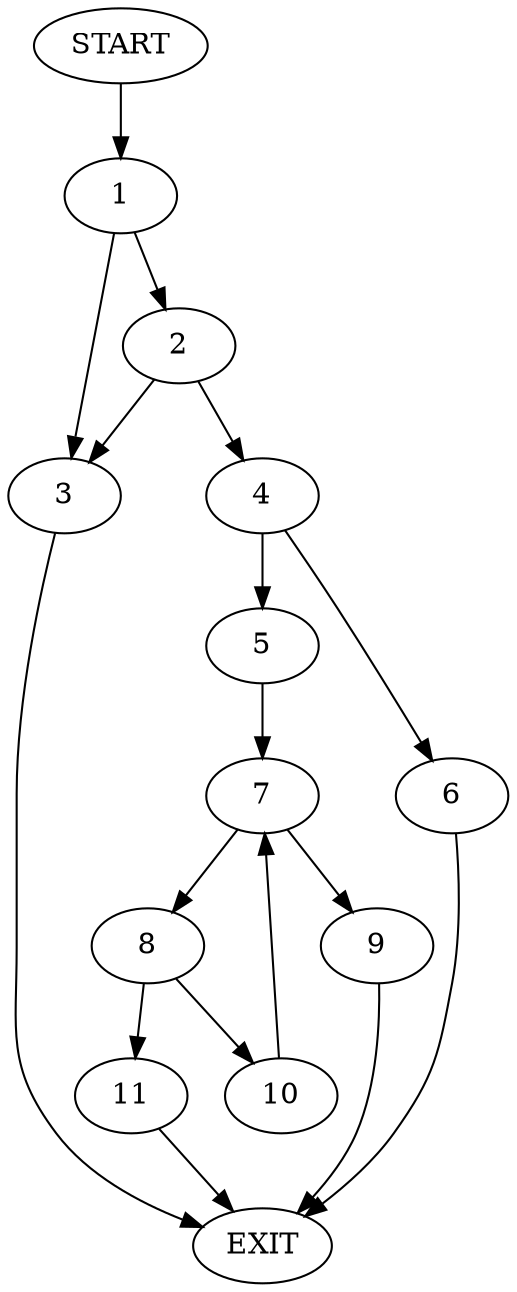 digraph {
0 [label="START"]
12 [label="EXIT"]
0 -> 1
1 -> 2
1 -> 3
2 -> 4
2 -> 3
3 -> 12
4 -> 5
4 -> 6
6 -> 12
5 -> 7
7 -> 8
7 -> 9
8 -> 10
8 -> 11
9 -> 12
11 -> 12
10 -> 7
}
